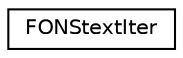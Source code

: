digraph "Graphical Class Hierarchy"
{
  edge [fontname="Helvetica",fontsize="10",labelfontname="Helvetica",labelfontsize="10"];
  node [fontname="Helvetica",fontsize="10",shape=record];
  rankdir="LR";
  Node0 [label="FONStextIter",height=0.2,width=0.4,color="black", fillcolor="white", style="filled",URL="$d8/df4/struct_f_o_n_stext_iter.html"];
}
